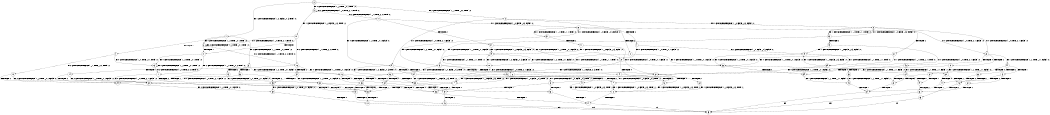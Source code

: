 digraph BCG {
size = "7, 10.5";
center = TRUE;
node [shape = circle];
0 [peripheries = 2];
0 -> 1 [label = "EX !1 !ATOMIC_EXCH_BRANCH (1, +0, FALSE, +0, 3, TRUE) !:0:"];
0 -> 2 [label = "EX !2 !ATOMIC_EXCH_BRANCH (1, +1, TRUE, +0, 2, TRUE) !:0:"];
0 -> 3 [label = "EX !0 !ATOMIC_EXCH_BRANCH (1, +0, TRUE, +0, 1, TRUE) !:0:"];
1 -> 4 [label = "TERMINATE !1"];
1 -> 5 [label = "EX !2 !ATOMIC_EXCH_BRANCH (1, +1, TRUE, +0, 2, TRUE) !:0:"];
1 -> 6 [label = "EX !0 !ATOMIC_EXCH_BRANCH (1, +0, TRUE, +0, 1, TRUE) !:0:"];
2 -> 7 [label = "TERMINATE !2"];
2 -> 8 [label = "EX !1 !ATOMIC_EXCH_BRANCH (1, +0, FALSE, +0, 3, FALSE) !:0:"];
2 -> 9 [label = "EX !0 !ATOMIC_EXCH_BRANCH (1, +0, TRUE, +0, 1, FALSE) !:0:"];
3 -> 10 [label = "EX !1 !ATOMIC_EXCH_BRANCH (1, +0, FALSE, +0, 3, TRUE) !:0:"];
3 -> 11 [label = "EX !2 !ATOMIC_EXCH_BRANCH (1, +1, TRUE, +0, 2, TRUE) !:0:"];
3 -> 3 [label = "EX !0 !ATOMIC_EXCH_BRANCH (1, +0, TRUE, +0, 1, TRUE) !:0:"];
4 -> 12 [label = "EX !2 !ATOMIC_EXCH_BRANCH (1, +1, TRUE, +0, 2, TRUE) !:0:"];
4 -> 13 [label = "EX !0 !ATOMIC_EXCH_BRANCH (1, +0, TRUE, +0, 1, TRUE) !:0:"];
5 -> 14 [label = "TERMINATE !1"];
5 -> 15 [label = "TERMINATE !2"];
5 -> 16 [label = "EX !0 !ATOMIC_EXCH_BRANCH (1, +0, TRUE, +0, 1, FALSE) !:0:"];
6 -> 17 [label = "TERMINATE !1"];
6 -> 18 [label = "EX !2 !ATOMIC_EXCH_BRANCH (1, +1, TRUE, +0, 2, TRUE) !:0:"];
6 -> 6 [label = "EX !0 !ATOMIC_EXCH_BRANCH (1, +0, TRUE, +0, 1, TRUE) !:0:"];
7 -> 19 [label = "EX !1 !ATOMIC_EXCH_BRANCH (1, +0, FALSE, +0, 3, FALSE) !:0:"];
7 -> 20 [label = "EX !0 !ATOMIC_EXCH_BRANCH (1, +0, TRUE, +0, 1, FALSE) !:0:"];
8 -> 21 [label = "TERMINATE !2"];
8 -> 22 [label = "EX !0 !ATOMIC_EXCH_BRANCH (1, +0, TRUE, +0, 1, FALSE) !:0:"];
8 -> 23 [label = "EX !1 !ATOMIC_EXCH_BRANCH (1, +1, TRUE, +1, 1, TRUE) !:0:"];
9 -> 24 [label = "TERMINATE !2"];
9 -> 25 [label = "TERMINATE !0"];
9 -> 26 [label = "EX !1 !ATOMIC_EXCH_BRANCH (1, +0, FALSE, +0, 3, TRUE) !:0:"];
10 -> 17 [label = "TERMINATE !1"];
10 -> 18 [label = "EX !2 !ATOMIC_EXCH_BRANCH (1, +1, TRUE, +0, 2, TRUE) !:0:"];
10 -> 6 [label = "EX !0 !ATOMIC_EXCH_BRANCH (1, +0, TRUE, +0, 1, TRUE) !:0:"];
11 -> 27 [label = "TERMINATE !2"];
11 -> 28 [label = "EX !1 !ATOMIC_EXCH_BRANCH (1, +0, FALSE, +0, 3, FALSE) !:0:"];
11 -> 9 [label = "EX !0 !ATOMIC_EXCH_BRANCH (1, +0, TRUE, +0, 1, FALSE) !:0:"];
12 -> 29 [label = "TERMINATE !2"];
12 -> 30 [label = "EX !0 !ATOMIC_EXCH_BRANCH (1, +0, TRUE, +0, 1, FALSE) !:0:"];
13 -> 31 [label = "EX !2 !ATOMIC_EXCH_BRANCH (1, +1, TRUE, +0, 2, TRUE) !:0:"];
13 -> 13 [label = "EX !0 !ATOMIC_EXCH_BRANCH (1, +0, TRUE, +0, 1, TRUE) !:0:"];
14 -> 29 [label = "TERMINATE !2"];
14 -> 30 [label = "EX !0 !ATOMIC_EXCH_BRANCH (1, +0, TRUE, +0, 1, FALSE) !:0:"];
15 -> 29 [label = "TERMINATE !1"];
15 -> 32 [label = "EX !0 !ATOMIC_EXCH_BRANCH (1, +0, TRUE, +0, 1, FALSE) !:0:"];
16 -> 33 [label = "TERMINATE !1"];
16 -> 34 [label = "TERMINATE !2"];
16 -> 35 [label = "TERMINATE !0"];
17 -> 31 [label = "EX !2 !ATOMIC_EXCH_BRANCH (1, +1, TRUE, +0, 2, TRUE) !:0:"];
17 -> 13 [label = "EX !0 !ATOMIC_EXCH_BRANCH (1, +0, TRUE, +0, 1, TRUE) !:0:"];
18 -> 36 [label = "TERMINATE !1"];
18 -> 37 [label = "TERMINATE !2"];
18 -> 16 [label = "EX !0 !ATOMIC_EXCH_BRANCH (1, +0, TRUE, +0, 1, FALSE) !:0:"];
19 -> 38 [label = "EX !0 !ATOMIC_EXCH_BRANCH (1, +0, TRUE, +0, 1, FALSE) !:0:"];
19 -> 39 [label = "EX !1 !ATOMIC_EXCH_BRANCH (1, +1, TRUE, +1, 1, TRUE) !:0:"];
20 -> 40 [label = "TERMINATE !0"];
20 -> 41 [label = "EX !1 !ATOMIC_EXCH_BRANCH (1, +0, FALSE, +0, 3, TRUE) !:0:"];
21 -> 38 [label = "EX !0 !ATOMIC_EXCH_BRANCH (1, +0, TRUE, +0, 1, FALSE) !:0:"];
21 -> 39 [label = "EX !1 !ATOMIC_EXCH_BRANCH (1, +1, TRUE, +1, 1, TRUE) !:0:"];
22 -> 42 [label = "TERMINATE !2"];
22 -> 43 [label = "TERMINATE !0"];
22 -> 44 [label = "EX !1 !ATOMIC_EXCH_BRANCH (1, +1, TRUE, +1, 1, FALSE) !:0:"];
23 -> 45 [label = "TERMINATE !2"];
23 -> 46 [label = "EX !0 !ATOMIC_EXCH_BRANCH (1, +0, TRUE, +0, 1, FALSE) !:0:"];
23 -> 8 [label = "EX !1 !ATOMIC_EXCH_BRANCH (1, +0, FALSE, +0, 3, FALSE) !:0:"];
24 -> 40 [label = "TERMINATE !0"];
24 -> 41 [label = "EX !1 !ATOMIC_EXCH_BRANCH (1, +0, FALSE, +0, 3, TRUE) !:0:"];
25 -> 47 [label = "TERMINATE !2"];
25 -> 48 [label = "EX !1 !ATOMIC_EXCH_BRANCH (1, +0, FALSE, +0, 3, TRUE) !:1:"];
26 -> 33 [label = "TERMINATE !1"];
26 -> 34 [label = "TERMINATE !2"];
26 -> 35 [label = "TERMINATE !0"];
27 -> 49 [label = "EX !1 !ATOMIC_EXCH_BRANCH (1, +0, FALSE, +0, 3, FALSE) !:0:"];
27 -> 20 [label = "EX !0 !ATOMIC_EXCH_BRANCH (1, +0, TRUE, +0, 1, FALSE) !:0:"];
28 -> 50 [label = "TERMINATE !2"];
28 -> 51 [label = "EX !1 !ATOMIC_EXCH_BRANCH (1, +1, TRUE, +1, 1, TRUE) !:0:"];
28 -> 22 [label = "EX !0 !ATOMIC_EXCH_BRANCH (1, +0, TRUE, +0, 1, FALSE) !:0:"];
29 -> 52 [label = "EX !0 !ATOMIC_EXCH_BRANCH (1, +0, TRUE, +0, 1, FALSE) !:0:"];
30 -> 53 [label = "TERMINATE !2"];
30 -> 54 [label = "TERMINATE !0"];
31 -> 55 [label = "TERMINATE !2"];
31 -> 30 [label = "EX !0 !ATOMIC_EXCH_BRANCH (1, +0, TRUE, +0, 1, FALSE) !:0:"];
32 -> 53 [label = "TERMINATE !1"];
32 -> 56 [label = "TERMINATE !0"];
33 -> 53 [label = "TERMINATE !2"];
33 -> 54 [label = "TERMINATE !0"];
34 -> 53 [label = "TERMINATE !1"];
34 -> 56 [label = "TERMINATE !0"];
35 -> 57 [label = "TERMINATE !1"];
35 -> 58 [label = "TERMINATE !2"];
36 -> 55 [label = "TERMINATE !2"];
36 -> 30 [label = "EX !0 !ATOMIC_EXCH_BRANCH (1, +0, TRUE, +0, 1, FALSE) !:0:"];
37 -> 55 [label = "TERMINATE !1"];
37 -> 32 [label = "EX !0 !ATOMIC_EXCH_BRANCH (1, +0, TRUE, +0, 1, FALSE) !:0:"];
38 -> 59 [label = "TERMINATE !0"];
38 -> 60 [label = "EX !1 !ATOMIC_EXCH_BRANCH (1, +1, TRUE, +1, 1, FALSE) !:0:"];
39 -> 61 [label = "EX !0 !ATOMIC_EXCH_BRANCH (1, +0, TRUE, +0, 1, FALSE) !:0:"];
39 -> 19 [label = "EX !1 !ATOMIC_EXCH_BRANCH (1, +0, FALSE, +0, 3, FALSE) !:0:"];
40 -> 62 [label = "EX !1 !ATOMIC_EXCH_BRANCH (1, +0, FALSE, +0, 3, TRUE) !:1:"];
41 -> 53 [label = "TERMINATE !1"];
41 -> 56 [label = "TERMINATE !0"];
42 -> 59 [label = "TERMINATE !0"];
42 -> 60 [label = "EX !1 !ATOMIC_EXCH_BRANCH (1, +1, TRUE, +1, 1, FALSE) !:0:"];
43 -> 63 [label = "TERMINATE !2"];
43 -> 64 [label = "EX !1 !ATOMIC_EXCH_BRANCH (1, +1, TRUE, +1, 1, FALSE) !:1:"];
44 -> 65 [label = "TERMINATE !1"];
44 -> 66 [label = "TERMINATE !2"];
44 -> 67 [label = "TERMINATE !0"];
45 -> 61 [label = "EX !0 !ATOMIC_EXCH_BRANCH (1, +0, TRUE, +0, 1, FALSE) !:0:"];
45 -> 19 [label = "EX !1 !ATOMIC_EXCH_BRANCH (1, +0, FALSE, +0, 3, FALSE) !:0:"];
46 -> 68 [label = "TERMINATE !2"];
46 -> 69 [label = "TERMINATE !0"];
46 -> 26 [label = "EX !1 !ATOMIC_EXCH_BRANCH (1, +0, FALSE, +0, 3, TRUE) !:0:"];
47 -> 62 [label = "EX !1 !ATOMIC_EXCH_BRANCH (1, +0, FALSE, +0, 3, TRUE) !:1:"];
48 -> 57 [label = "TERMINATE !1"];
48 -> 58 [label = "TERMINATE !2"];
49 -> 70 [label = "EX !1 !ATOMIC_EXCH_BRANCH (1, +1, TRUE, +1, 1, TRUE) !:0:"];
49 -> 38 [label = "EX !0 !ATOMIC_EXCH_BRANCH (1, +0, TRUE, +0, 1, FALSE) !:0:"];
50 -> 70 [label = "EX !1 !ATOMIC_EXCH_BRANCH (1, +1, TRUE, +1, 1, TRUE) !:0:"];
50 -> 38 [label = "EX !0 !ATOMIC_EXCH_BRANCH (1, +0, TRUE, +0, 1, FALSE) !:0:"];
51 -> 71 [label = "TERMINATE !2"];
51 -> 28 [label = "EX !1 !ATOMIC_EXCH_BRANCH (1, +0, FALSE, +0, 3, FALSE) !:0:"];
51 -> 46 [label = "EX !0 !ATOMIC_EXCH_BRANCH (1, +0, TRUE, +0, 1, FALSE) !:0:"];
52 -> 72 [label = "TERMINATE !0"];
53 -> 72 [label = "TERMINATE !0"];
54 -> 73 [label = "TERMINATE !2"];
55 -> 52 [label = "EX !0 !ATOMIC_EXCH_BRANCH (1, +0, TRUE, +0, 1, FALSE) !:0:"];
56 -> 74 [label = "TERMINATE !1"];
57 -> 73 [label = "TERMINATE !2"];
58 -> 74 [label = "TERMINATE !1"];
59 -> 75 [label = "EX !1 !ATOMIC_EXCH_BRANCH (1, +1, TRUE, +1, 1, FALSE) !:1:"];
60 -> 76 [label = "TERMINATE !1"];
60 -> 77 [label = "TERMINATE !0"];
61 -> 78 [label = "TERMINATE !0"];
61 -> 41 [label = "EX !1 !ATOMIC_EXCH_BRANCH (1, +0, FALSE, +0, 3, TRUE) !:0:"];
62 -> 74 [label = "TERMINATE !1"];
63 -> 75 [label = "EX !1 !ATOMIC_EXCH_BRANCH (1, +1, TRUE, +1, 1, FALSE) !:1:"];
64 -> 79 [label = "TERMINATE !1"];
64 -> 80 [label = "TERMINATE !2"];
65 -> 76 [label = "TERMINATE !2"];
65 -> 81 [label = "TERMINATE !0"];
66 -> 76 [label = "TERMINATE !1"];
66 -> 77 [label = "TERMINATE !0"];
67 -> 79 [label = "TERMINATE !1"];
67 -> 80 [label = "TERMINATE !2"];
68 -> 78 [label = "TERMINATE !0"];
68 -> 41 [label = "EX !1 !ATOMIC_EXCH_BRANCH (1, +0, FALSE, +0, 3, TRUE) !:0:"];
69 -> 82 [label = "TERMINATE !2"];
69 -> 48 [label = "EX !1 !ATOMIC_EXCH_BRANCH (1, +0, FALSE, +0, 3, TRUE) !:1:"];
70 -> 49 [label = "EX !1 !ATOMIC_EXCH_BRANCH (1, +0, FALSE, +0, 3, FALSE) !:0:"];
70 -> 61 [label = "EX !0 !ATOMIC_EXCH_BRANCH (1, +0, TRUE, +0, 1, FALSE) !:0:"];
71 -> 49 [label = "EX !1 !ATOMIC_EXCH_BRANCH (1, +0, FALSE, +0, 3, FALSE) !:0:"];
71 -> 61 [label = "EX !0 !ATOMIC_EXCH_BRANCH (1, +0, TRUE, +0, 1, FALSE) !:0:"];
72 -> 83 [label = "exit"];
73 -> 83 [label = "exit"];
74 -> 83 [label = "exit"];
75 -> 84 [label = "TERMINATE !1"];
76 -> 85 [label = "TERMINATE !0"];
77 -> 84 [label = "TERMINATE !1"];
78 -> 62 [label = "EX !1 !ATOMIC_EXCH_BRANCH (1, +0, FALSE, +0, 3, TRUE) !:1:"];
79 -> 86 [label = "TERMINATE !2"];
80 -> 84 [label = "TERMINATE !1"];
81 -> 86 [label = "TERMINATE !2"];
82 -> 62 [label = "EX !1 !ATOMIC_EXCH_BRANCH (1, +0, FALSE, +0, 3, TRUE) !:1:"];
84 -> 83 [label = "exit"];
85 -> 83 [label = "exit"];
86 -> 83 [label = "exit"];
}
